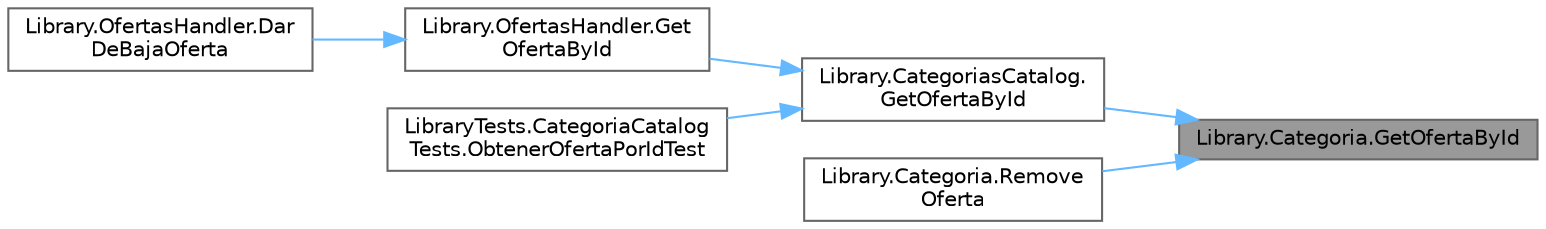 digraph "Library.Categoria.GetOfertaById"
{
 // INTERACTIVE_SVG=YES
 // LATEX_PDF_SIZE
  bgcolor="transparent";
  edge [fontname=Helvetica,fontsize=10,labelfontname=Helvetica,labelfontsize=10];
  node [fontname=Helvetica,fontsize=10,shape=box,height=0.2,width=0.4];
  rankdir="RL";
  Node1 [label="Library.Categoria.GetOfertaById",height=0.2,width=0.4,color="gray40", fillcolor="grey60", style="filled", fontcolor="black",tooltip="Filtrar OfertaDeServicio por id."];
  Node1 -> Node2 [dir="back",color="steelblue1",style="solid"];
  Node2 [label="Library.CategoriasCatalog.\lGetOfertaById",height=0.2,width=0.4,color="grey40", fillcolor="white", style="filled",URL="$classLibrary_1_1CategoriasCatalog.html#a02d667d79dc6c941d7ab276c88259ff2",tooltip="Método para obtener OfertaDeServicio por id."];
  Node2 -> Node3 [dir="back",color="steelblue1",style="solid"];
  Node3 [label="Library.OfertasHandler.Get\lOfertaById",height=0.2,width=0.4,color="grey40", fillcolor="white", style="filled",URL="$classLibrary_1_1OfertasHandler.html#a77e846642d71cc0848a111e21fd20bbf",tooltip="Método para obtener una OfertaDeServicio por id."];
  Node3 -> Node4 [dir="back",color="steelblue1",style="solid"];
  Node4 [label="Library.OfertasHandler.Dar\lDeBajaOferta",height=0.2,width=0.4,color="grey40", fillcolor="white", style="filled",URL="$classLibrary_1_1OfertasHandler.html#a419fc6b93ef7235e39449f38494d7d1f",tooltip="Método para dar de baja una OfertaDeServicio."];
  Node2 -> Node5 [dir="back",color="steelblue1",style="solid"];
  Node5 [label="LibraryTests.CategoriaCatalog\lTests.ObtenerOfertaPorIdTest",height=0.2,width=0.4,color="grey40", fillcolor="white", style="filled",URL="$classLibraryTests_1_1CategoriaCatalogTests.html#acfdf86cb096080762e6b57f7a7dc37bb",tooltip="Test para cuando se quiere obtener una oferta por su valor de id"];
  Node1 -> Node6 [dir="back",color="steelblue1",style="solid"];
  Node6 [label="Library.Categoria.Remove\lOferta",height=0.2,width=0.4,color="grey40", fillcolor="white", style="filled",URL="$classLibrary_1_1Categoria.html#a395e51b351aeb577b6371110ceec8abd",tooltip="Método para quitar una oferta, en caso de que la misma no exista no hará nada."];
}
